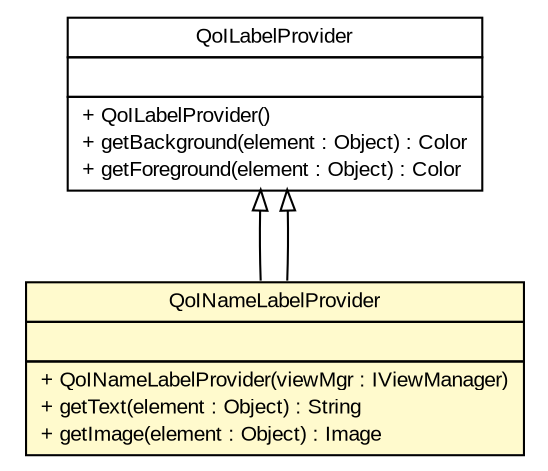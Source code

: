 #!/usr/local/bin/dot
#
# Class diagram 
# Generated by UMLGraph version R5_6-24-gf6e263 (http://www.umlgraph.org/)
#

digraph G {
	edge [fontname="arial",fontsize=10,labelfontname="arial",labelfontsize=10];
	node [fontname="arial",fontsize=10,shape=plaintext];
	nodesep=0.25;
	ranksep=0.5;
	// gov.sandia.cf.parts.ui.pirt.editors.QoILabelProvider
	c360273 [label=<<table title="gov.sandia.cf.parts.ui.pirt.editors.QoILabelProvider" border="0" cellborder="1" cellspacing="0" cellpadding="2" port="p" href="./QoILabelProvider.html">
		<tr><td><table border="0" cellspacing="0" cellpadding="1">
<tr><td align="center" balign="center"> QoILabelProvider </td></tr>
		</table></td></tr>
		<tr><td><table border="0" cellspacing="0" cellpadding="1">
<tr><td align="left" balign="left">  </td></tr>
		</table></td></tr>
		<tr><td><table border="0" cellspacing="0" cellpadding="1">
<tr><td align="left" balign="left"> + QoILabelProvider() </td></tr>
<tr><td align="left" balign="left"> + getBackground(element : Object) : Color </td></tr>
<tr><td align="left" balign="left"> + getForeground(element : Object) : Color </td></tr>
		</table></td></tr>
		</table>>, URL="./QoILabelProvider.html", fontname="arial", fontcolor="black", fontsize=10.0];
	// gov.sandia.cf.parts.ui.pirt.editors.QoINameLabelProvider
	c360274 [label=<<table title="gov.sandia.cf.parts.ui.pirt.editors.QoINameLabelProvider" border="0" cellborder="1" cellspacing="0" cellpadding="2" port="p" bgcolor="lemonChiffon" href="./QoINameLabelProvider.html">
		<tr><td><table border="0" cellspacing="0" cellpadding="1">
<tr><td align="center" balign="center"> QoINameLabelProvider </td></tr>
		</table></td></tr>
		<tr><td><table border="0" cellspacing="0" cellpadding="1">
<tr><td align="left" balign="left">  </td></tr>
		</table></td></tr>
		<tr><td><table border="0" cellspacing="0" cellpadding="1">
<tr><td align="left" balign="left"> + QoINameLabelProvider(viewMgr : IViewManager) </td></tr>
<tr><td align="left" balign="left"> + getText(element : Object) : String </td></tr>
<tr><td align="left" balign="left"> + getImage(element : Object) : Image </td></tr>
		</table></td></tr>
		</table>>, URL="./QoINameLabelProvider.html", fontname="arial", fontcolor="black", fontsize=10.0];
	//gov.sandia.cf.parts.ui.pirt.editors.QoINameLabelProvider extends gov.sandia.cf.parts.ui.pirt.editors.QoILabelProvider
	c360273:p -> c360274:p [dir=back,arrowtail=empty];
	//gov.sandia.cf.parts.ui.pirt.editors.QoINameLabelProvider extends gov.sandia.cf.parts.ui.pirt.editors.QoILabelProvider
	c360273:p -> c360274:p [dir=back,arrowtail=empty];
}

